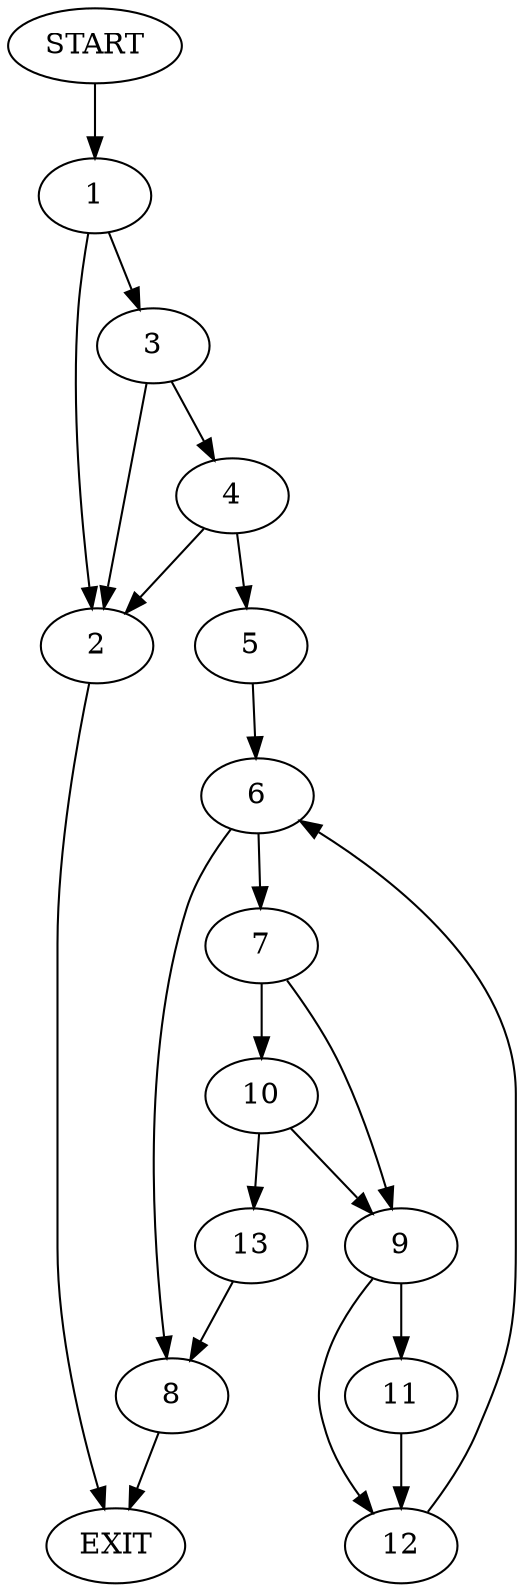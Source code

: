digraph {
0 [label="START"]
14 [label="EXIT"]
0 -> 1
1 -> 2
1 -> 3
3 -> 4
3 -> 2
2 -> 14
4 -> 5
4 -> 2
5 -> 6
6 -> 7
6 -> 8
7 -> 9
7 -> 10
8 -> 14
9 -> 11
9 -> 12
10 -> 13
10 -> 9
13 -> 8
11 -> 12
12 -> 6
}
